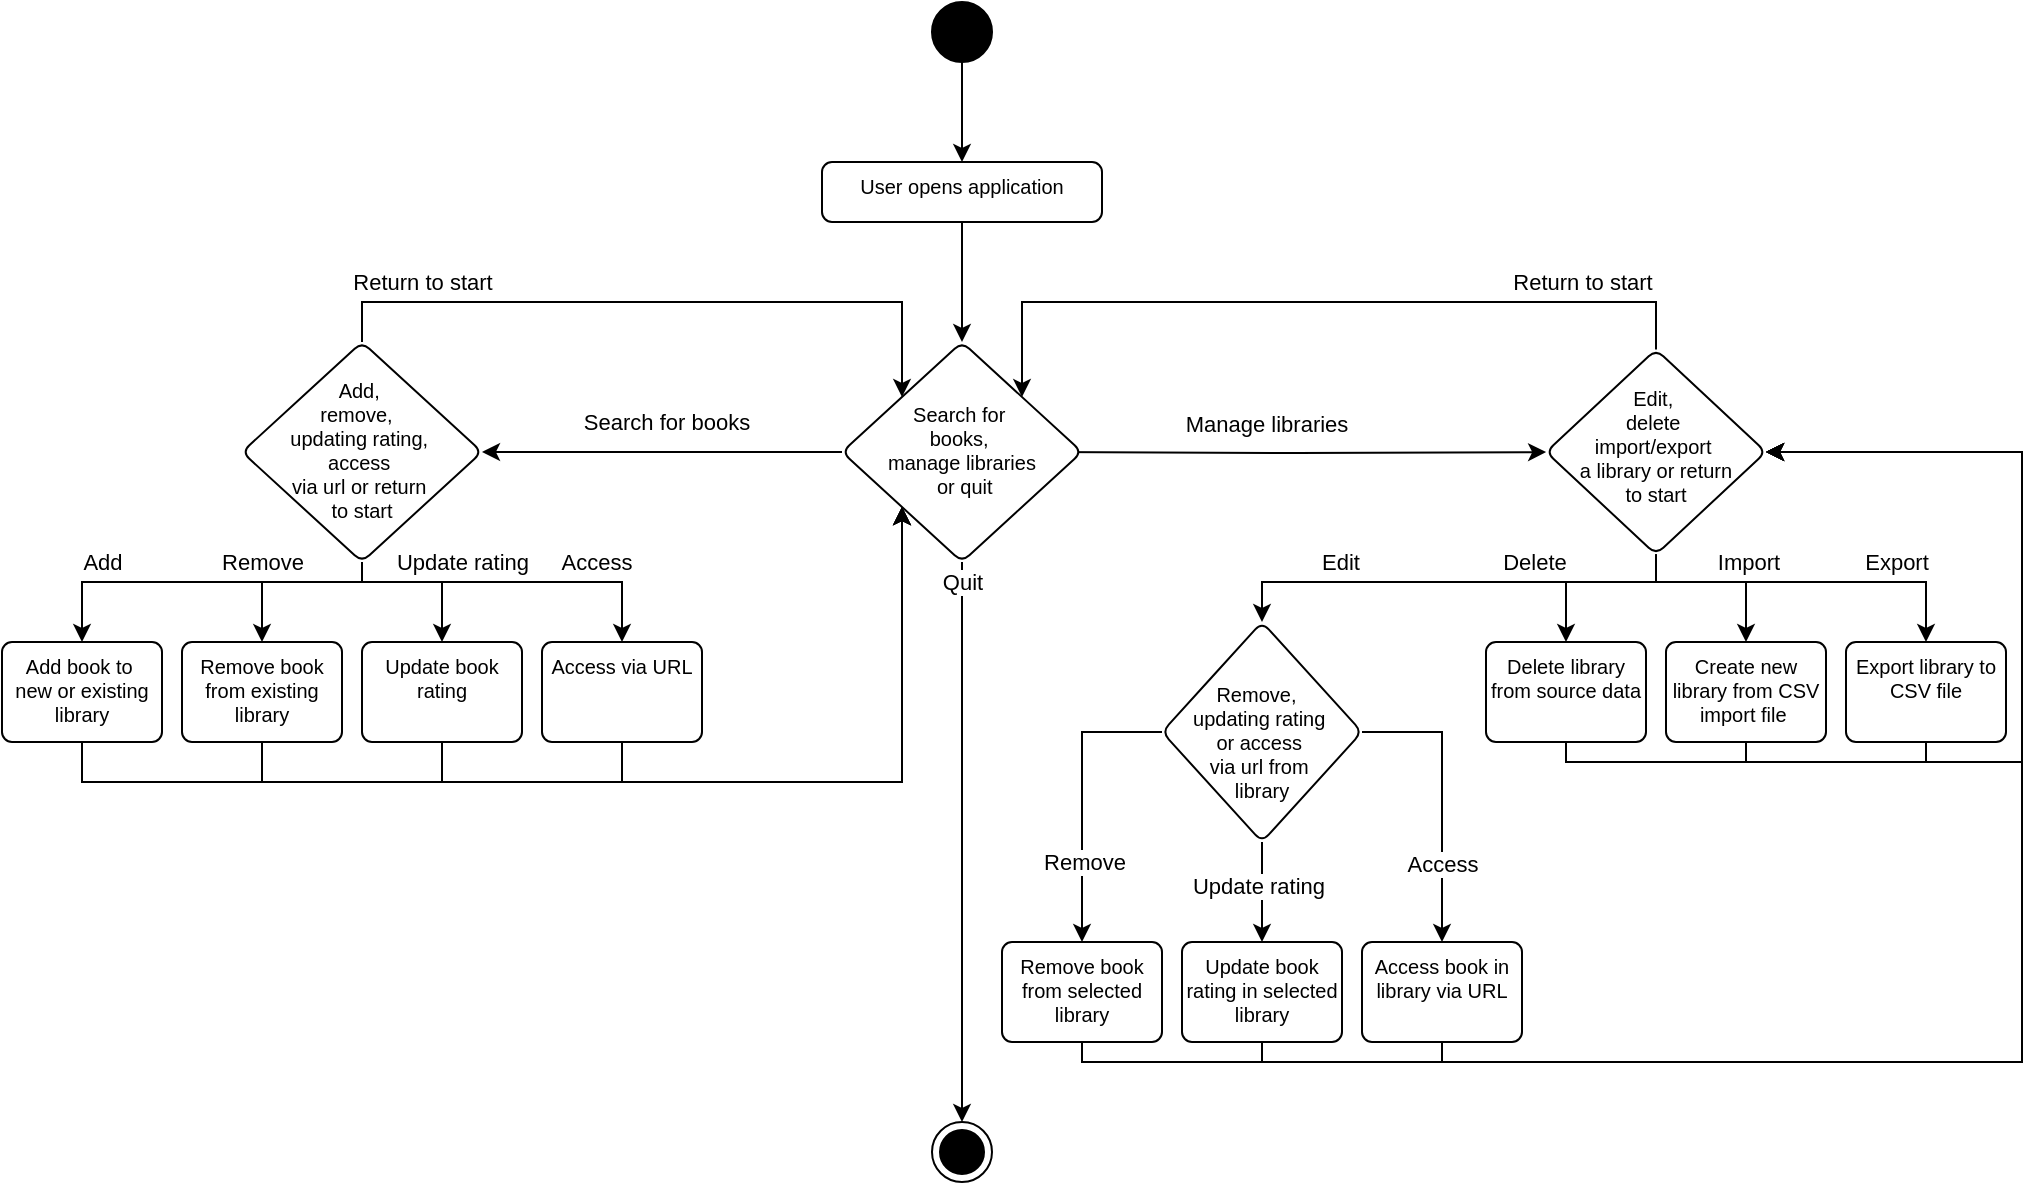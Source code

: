<mxfile version="24.7.17">
  <diagram name="Copy of Page-2" id="mZAZ_S4H8lewJC8mZrEk">
    <mxGraphModel dx="1322" dy="689" grid="1" gridSize="10" guides="1" tooltips="1" connect="1" arrows="1" fold="1" page="1" pageScale="1" pageWidth="1100" pageHeight="850" math="0" shadow="0">
      <root>
        <mxCell id="F25vgVGMJiyEL9lMzLWf-0" />
        <mxCell id="F25vgVGMJiyEL9lMzLWf-1" parent="F25vgVGMJiyEL9lMzLWf-0" />
        <mxCell id="F25vgVGMJiyEL9lMzLWf-2" style="edgeStyle=orthogonalEdgeStyle;rounded=0;orthogonalLoop=1;jettySize=auto;html=1;entryX=0.5;entryY=0;entryDx=0;entryDy=0;" edge="1" parent="F25vgVGMJiyEL9lMzLWf-1" source="F25vgVGMJiyEL9lMzLWf-3" target="F25vgVGMJiyEL9lMzLWf-5">
          <mxGeometry relative="1" as="geometry" />
        </mxCell>
        <mxCell id="F25vgVGMJiyEL9lMzLWf-3" value="" style="ellipse;fillColor=strokeColor;html=1;" vertex="1" parent="F25vgVGMJiyEL9lMzLWf-1">
          <mxGeometry x="505" y="40" width="30" height="30" as="geometry" />
        </mxCell>
        <mxCell id="F25vgVGMJiyEL9lMzLWf-4" value="" style="edgeStyle=orthogonalEdgeStyle;rounded=0;orthogonalLoop=1;jettySize=auto;html=1;" edge="1" parent="F25vgVGMJiyEL9lMzLWf-1" source="F25vgVGMJiyEL9lMzLWf-5" target="F25vgVGMJiyEL9lMzLWf-12">
          <mxGeometry relative="1" as="geometry" />
        </mxCell>
        <mxCell id="F25vgVGMJiyEL9lMzLWf-5" value="User opens application" style="html=1;align=center;verticalAlign=top;rounded=1;absoluteArcSize=1;arcSize=10;dashed=0;whiteSpace=wrap;fontSize=10;" vertex="1" parent="F25vgVGMJiyEL9lMzLWf-1">
          <mxGeometry x="450" y="120" width="140" height="30" as="geometry" />
        </mxCell>
        <mxCell id="F25vgVGMJiyEL9lMzLWf-8" style="edgeStyle=orthogonalEdgeStyle;rounded=0;orthogonalLoop=1;jettySize=auto;html=1;exitX=0;exitY=0.5;exitDx=0;exitDy=0;" edge="1" parent="F25vgVGMJiyEL9lMzLWf-1" source="F25vgVGMJiyEL9lMzLWf-12" target="F25vgVGMJiyEL9lMzLWf-43">
          <mxGeometry relative="1" as="geometry">
            <mxPoint x="360" y="265" as="sourcePoint" />
          </mxGeometry>
        </mxCell>
        <mxCell id="F25vgVGMJiyEL9lMzLWf-9" value="Search for books" style="edgeLabel;html=1;align=center;verticalAlign=middle;resizable=0;points=[];" vertex="1" connectable="0" parent="F25vgVGMJiyEL9lMzLWf-8">
          <mxGeometry x="-0.025" y="4" relative="1" as="geometry">
            <mxPoint y="-19" as="offset" />
          </mxGeometry>
        </mxCell>
        <mxCell id="11DegOci5S0X6swRKEfZ-8" value="" style="edgeStyle=orthogonalEdgeStyle;rounded=0;orthogonalLoop=1;jettySize=auto;html=1;" edge="1" parent="F25vgVGMJiyEL9lMzLWf-1" target="11DegOci5S0X6swRKEfZ-7">
          <mxGeometry relative="1" as="geometry">
            <mxPoint x="562" y="265" as="sourcePoint" />
          </mxGeometry>
        </mxCell>
        <mxCell id="11DegOci5S0X6swRKEfZ-9" value="Manage libraries" style="edgeLabel;html=1;align=center;verticalAlign=middle;resizable=0;points=[];" vertex="1" connectable="0" parent="11DegOci5S0X6swRKEfZ-8">
          <mxGeometry x="-0.203" relative="1" as="geometry">
            <mxPoint x="10" y="-15" as="offset" />
          </mxGeometry>
        </mxCell>
        <mxCell id="dVadimNGO-hNVCvJw6FY-37" style="edgeStyle=orthogonalEdgeStyle;rounded=0;orthogonalLoop=1;jettySize=auto;html=1;" edge="1" parent="F25vgVGMJiyEL9lMzLWf-1" source="F25vgVGMJiyEL9lMzLWf-12">
          <mxGeometry relative="1" as="geometry">
            <mxPoint x="520" y="600" as="targetPoint" />
          </mxGeometry>
        </mxCell>
        <mxCell id="dVadimNGO-hNVCvJw6FY-38" value="Quit" style="edgeLabel;html=1;align=center;verticalAlign=middle;resizable=0;points=[];" vertex="1" connectable="0" parent="dVadimNGO-hNVCvJw6FY-37">
          <mxGeometry x="-0.492" y="3" relative="1" as="geometry">
            <mxPoint x="-3" y="-61" as="offset" />
          </mxGeometry>
        </mxCell>
        <mxCell id="F25vgVGMJiyEL9lMzLWf-12" value="&lt;div style=&quot;font-size: 10px;&quot;&gt;&lt;br style=&quot;font-size: 10px;&quot;&gt;&lt;/div&gt;&lt;div&gt;&lt;br&gt;&lt;/div&gt;&lt;div&gt;Search for&amp;nbsp;&lt;/div&gt;&lt;div&gt;books,&amp;nbsp;&lt;/div&gt;&lt;div&gt;manage&amp;nbsp;&lt;span style=&quot;background-color: initial;&quot;&gt;libraries&lt;/span&gt;&lt;/div&gt;&lt;div&gt;&lt;span style=&quot;background-color: initial;&quot;&gt;&amp;nbsp;or quit&lt;/span&gt;&lt;/div&gt;" style="rhombus;whiteSpace=wrap;html=1;verticalAlign=top;rounded=1;arcSize=10;dashed=0;fontSize=10;" vertex="1" parent="F25vgVGMJiyEL9lMzLWf-1">
          <mxGeometry x="460" y="210" width="120" height="110" as="geometry" />
        </mxCell>
        <mxCell id="F25vgVGMJiyEL9lMzLWf-13" value="" style="edgeStyle=orthogonalEdgeStyle;rounded=0;orthogonalLoop=1;jettySize=auto;html=1;" edge="1" parent="F25vgVGMJiyEL9lMzLWf-1">
          <mxGeometry relative="1" as="geometry">
            <mxPoint x="220" y="295" as="sourcePoint" />
            <mxPoint x="220" y="310" as="targetPoint" />
          </mxGeometry>
        </mxCell>
        <mxCell id="F25vgVGMJiyEL9lMzLWf-35" style="edgeStyle=orthogonalEdgeStyle;rounded=0;orthogonalLoop=1;jettySize=auto;html=1;entryX=0.5;entryY=0;entryDx=0;entryDy=0;" edge="1" parent="F25vgVGMJiyEL9lMzLWf-1" source="F25vgVGMJiyEL9lMzLWf-43" target="F25vgVGMJiyEL9lMzLWf-45">
          <mxGeometry relative="1" as="geometry">
            <Array as="points">
              <mxPoint x="220" y="330" />
              <mxPoint x="80" y="330" />
            </Array>
          </mxGeometry>
        </mxCell>
        <mxCell id="F25vgVGMJiyEL9lMzLWf-36" value="Add" style="edgeLabel;html=1;align=center;verticalAlign=middle;resizable=0;points=[];" vertex="1" connectable="0" parent="F25vgVGMJiyEL9lMzLWf-35">
          <mxGeometry x="0.156" y="2" relative="1" as="geometry">
            <mxPoint x="-36" y="-12" as="offset" />
          </mxGeometry>
        </mxCell>
        <mxCell id="F25vgVGMJiyEL9lMzLWf-37" style="edgeStyle=orthogonalEdgeStyle;rounded=0;orthogonalLoop=1;jettySize=auto;html=1;entryX=0.5;entryY=0;entryDx=0;entryDy=0;" edge="1" parent="F25vgVGMJiyEL9lMzLWf-1" source="F25vgVGMJiyEL9lMzLWf-43" target="F25vgVGMJiyEL9lMzLWf-47">
          <mxGeometry relative="1" as="geometry">
            <Array as="points">
              <mxPoint x="220" y="330" />
              <mxPoint x="170" y="330" />
            </Array>
          </mxGeometry>
        </mxCell>
        <mxCell id="F25vgVGMJiyEL9lMzLWf-38" value="Remove" style="edgeLabel;html=1;align=center;verticalAlign=middle;resizable=0;points=[];" vertex="1" connectable="0" parent="F25vgVGMJiyEL9lMzLWf-37">
          <mxGeometry x="0.178" y="-1" relative="1" as="geometry">
            <mxPoint x="-7" y="-9" as="offset" />
          </mxGeometry>
        </mxCell>
        <mxCell id="F25vgVGMJiyEL9lMzLWf-39" style="edgeStyle=orthogonalEdgeStyle;rounded=0;orthogonalLoop=1;jettySize=auto;html=1;entryX=0.5;entryY=0;entryDx=0;entryDy=0;" edge="1" parent="F25vgVGMJiyEL9lMzLWf-1" source="F25vgVGMJiyEL9lMzLWf-43" target="F25vgVGMJiyEL9lMzLWf-49">
          <mxGeometry relative="1" as="geometry">
            <Array as="points">
              <mxPoint x="220" y="330" />
              <mxPoint x="260" y="330" />
            </Array>
          </mxGeometry>
        </mxCell>
        <mxCell id="F25vgVGMJiyEL9lMzLWf-40" style="edgeStyle=orthogonalEdgeStyle;rounded=0;orthogonalLoop=1;jettySize=auto;html=1;entryX=0.5;entryY=0;entryDx=0;entryDy=0;" edge="1" parent="F25vgVGMJiyEL9lMzLWf-1" source="F25vgVGMJiyEL9lMzLWf-43" target="F25vgVGMJiyEL9lMzLWf-51">
          <mxGeometry relative="1" as="geometry">
            <Array as="points">
              <mxPoint x="220" y="330" />
              <mxPoint x="350" y="330" />
            </Array>
          </mxGeometry>
        </mxCell>
        <mxCell id="F25vgVGMJiyEL9lMzLWf-41" value="Update rating" style="edgeLabel;html=1;align=center;verticalAlign=middle;resizable=0;points=[];" vertex="1" connectable="0" parent="F25vgVGMJiyEL9lMzLWf-40">
          <mxGeometry x="-0.682" relative="1" as="geometry">
            <mxPoint x="33" y="-10" as="offset" />
          </mxGeometry>
        </mxCell>
        <mxCell id="F25vgVGMJiyEL9lMzLWf-42" value="Access" style="edgeLabel;html=1;align=center;verticalAlign=middle;resizable=0;points=[];" vertex="1" connectable="0" parent="F25vgVGMJiyEL9lMzLWf-40">
          <mxGeometry x="0.494" y="-1" relative="1" as="geometry">
            <mxPoint y="-11" as="offset" />
          </mxGeometry>
        </mxCell>
        <mxCell id="dVadimNGO-hNVCvJw6FY-33" style="edgeStyle=orthogonalEdgeStyle;rounded=0;orthogonalLoop=1;jettySize=auto;html=1;entryX=0;entryY=0;entryDx=0;entryDy=0;" edge="1" parent="F25vgVGMJiyEL9lMzLWf-1" source="F25vgVGMJiyEL9lMzLWf-43" target="F25vgVGMJiyEL9lMzLWf-12">
          <mxGeometry relative="1" as="geometry">
            <Array as="points">
              <mxPoint x="220" y="190" />
              <mxPoint x="490" y="190" />
            </Array>
          </mxGeometry>
        </mxCell>
        <mxCell id="dVadimNGO-hNVCvJw6FY-34" value="Return to start" style="edgeLabel;html=1;align=center;verticalAlign=middle;resizable=0;points=[];" vertex="1" connectable="0" parent="dVadimNGO-hNVCvJw6FY-33">
          <mxGeometry x="-0.805" y="-1" relative="1" as="geometry">
            <mxPoint x="17" y="-11" as="offset" />
          </mxGeometry>
        </mxCell>
        <mxCell id="F25vgVGMJiyEL9lMzLWf-43" value="&lt;div style=&quot;font-size: 10px;&quot;&gt;&lt;br&gt;&lt;/div&gt;&lt;div style=&quot;font-size: 10px;&quot;&gt;Add,&amp;nbsp;&lt;div&gt;remove,&amp;nbsp;&amp;nbsp;&lt;/div&gt;&lt;div&gt;&lt;span style=&quot;background-color: initial;&quot;&gt;updating rating,&amp;nbsp;&lt;/span&gt;&lt;/div&gt;&lt;div&gt;&lt;span style=&quot;background-color: initial;&quot;&gt;access&amp;nbsp;&lt;/span&gt;&lt;/div&gt;&lt;div&gt;&lt;span style=&quot;background-color: initial;&quot;&gt;via url or return&amp;nbsp;&lt;/span&gt;&lt;/div&gt;&lt;div&gt;&lt;span style=&quot;background-color: initial;&quot;&gt;to start&lt;/span&gt;&lt;/div&gt;&lt;/div&gt;" style="rhombus;whiteSpace=wrap;html=1;verticalAlign=top;rounded=1;arcSize=10;dashed=0;fontSize=10;" vertex="1" parent="F25vgVGMJiyEL9lMzLWf-1">
          <mxGeometry x="160" y="210" width="120" height="110" as="geometry" />
        </mxCell>
        <mxCell id="F25vgVGMJiyEL9lMzLWf-44" style="edgeStyle=orthogonalEdgeStyle;rounded=0;orthogonalLoop=1;jettySize=auto;html=1;entryX=0;entryY=1;entryDx=0;entryDy=0;" edge="1" parent="F25vgVGMJiyEL9lMzLWf-1" source="F25vgVGMJiyEL9lMzLWf-45" target="F25vgVGMJiyEL9lMzLWf-12">
          <mxGeometry relative="1" as="geometry">
            <Array as="points">
              <mxPoint x="80" y="430" />
              <mxPoint x="490" y="430" />
            </Array>
          </mxGeometry>
        </mxCell>
        <mxCell id="F25vgVGMJiyEL9lMzLWf-45" value="Add book to&amp;nbsp;&lt;div&gt;new or existing library&lt;/div&gt;" style="whiteSpace=wrap;html=1;fontSize=10;verticalAlign=top;rounded=1;arcSize=10;dashed=0;" vertex="1" parent="F25vgVGMJiyEL9lMzLWf-1">
          <mxGeometry x="40" y="360" width="80" height="50" as="geometry" />
        </mxCell>
        <mxCell id="F25vgVGMJiyEL9lMzLWf-46" style="edgeStyle=orthogonalEdgeStyle;rounded=0;orthogonalLoop=1;jettySize=auto;html=1;entryX=0;entryY=1;entryDx=0;entryDy=0;" edge="1" parent="F25vgVGMJiyEL9lMzLWf-1" source="F25vgVGMJiyEL9lMzLWf-47" target="F25vgVGMJiyEL9lMzLWf-12">
          <mxGeometry relative="1" as="geometry">
            <Array as="points">
              <mxPoint x="170" y="430" />
              <mxPoint x="490" y="430" />
            </Array>
          </mxGeometry>
        </mxCell>
        <mxCell id="F25vgVGMJiyEL9lMzLWf-47" value="Remove book from existing library" style="whiteSpace=wrap;html=1;fontSize=10;verticalAlign=top;rounded=1;arcSize=10;dashed=0;" vertex="1" parent="F25vgVGMJiyEL9lMzLWf-1">
          <mxGeometry x="130" y="360" width="80" height="50" as="geometry" />
        </mxCell>
        <mxCell id="F25vgVGMJiyEL9lMzLWf-48" style="edgeStyle=orthogonalEdgeStyle;rounded=0;orthogonalLoop=1;jettySize=auto;html=1;entryX=0;entryY=1;entryDx=0;entryDy=0;exitX=0.5;exitY=1;exitDx=0;exitDy=0;" edge="1" parent="F25vgVGMJiyEL9lMzLWf-1" source="F25vgVGMJiyEL9lMzLWf-49" target="F25vgVGMJiyEL9lMzLWf-12">
          <mxGeometry relative="1" as="geometry">
            <Array as="points">
              <mxPoint x="260" y="430" />
              <mxPoint x="490" y="430" />
            </Array>
          </mxGeometry>
        </mxCell>
        <mxCell id="F25vgVGMJiyEL9lMzLWf-49" value="Update book rating" style="whiteSpace=wrap;html=1;fontSize=10;verticalAlign=top;rounded=1;arcSize=10;dashed=0;" vertex="1" parent="F25vgVGMJiyEL9lMzLWf-1">
          <mxGeometry x="220" y="360" width="80" height="50" as="geometry" />
        </mxCell>
        <mxCell id="F25vgVGMJiyEL9lMzLWf-50" style="edgeStyle=orthogonalEdgeStyle;rounded=0;orthogonalLoop=1;jettySize=auto;html=1;entryX=0;entryY=1;entryDx=0;entryDy=0;" edge="1" parent="F25vgVGMJiyEL9lMzLWf-1" source="F25vgVGMJiyEL9lMzLWf-51" target="F25vgVGMJiyEL9lMzLWf-12">
          <mxGeometry relative="1" as="geometry">
            <Array as="points">
              <mxPoint x="350" y="430" />
              <mxPoint x="490" y="430" />
            </Array>
          </mxGeometry>
        </mxCell>
        <mxCell id="F25vgVGMJiyEL9lMzLWf-51" value="Access via URL" style="whiteSpace=wrap;html=1;fontSize=10;verticalAlign=top;rounded=1;arcSize=10;dashed=0;" vertex="1" parent="F25vgVGMJiyEL9lMzLWf-1">
          <mxGeometry x="310" y="360" width="80" height="50" as="geometry" />
        </mxCell>
        <mxCell id="F25vgVGMJiyEL9lMzLWf-52" value="" style="ellipse;html=1;shape=endState;fillColor=strokeColor;" vertex="1" parent="F25vgVGMJiyEL9lMzLWf-1">
          <mxGeometry x="505" y="600" width="30" height="30" as="geometry" />
        </mxCell>
        <mxCell id="dVadimNGO-hNVCvJw6FY-17" style="edgeStyle=orthogonalEdgeStyle;rounded=0;orthogonalLoop=1;jettySize=auto;html=1;entryX=0.5;entryY=0;entryDx=0;entryDy=0;" edge="1" parent="F25vgVGMJiyEL9lMzLWf-1" source="11DegOci5S0X6swRKEfZ-7" target="11DegOci5S0X6swRKEfZ-17">
          <mxGeometry relative="1" as="geometry">
            <Array as="points">
              <mxPoint x="867" y="330" />
              <mxPoint x="822" y="330" />
            </Array>
          </mxGeometry>
        </mxCell>
        <mxCell id="dVadimNGO-hNVCvJw6FY-18" style="edgeStyle=orthogonalEdgeStyle;rounded=0;orthogonalLoop=1;jettySize=auto;html=1;" edge="1" parent="F25vgVGMJiyEL9lMzLWf-1" source="11DegOci5S0X6swRKEfZ-7" target="11DegOci5S0X6swRKEfZ-18">
          <mxGeometry relative="1" as="geometry">
            <Array as="points">
              <mxPoint x="867" y="330" />
              <mxPoint x="912" y="330" />
            </Array>
          </mxGeometry>
        </mxCell>
        <mxCell id="dVadimNGO-hNVCvJw6FY-21" style="edgeStyle=orthogonalEdgeStyle;rounded=0;orthogonalLoop=1;jettySize=auto;html=1;" edge="1" parent="F25vgVGMJiyEL9lMzLWf-1" source="11DegOci5S0X6swRKEfZ-7" target="11DegOci5S0X6swRKEfZ-30">
          <mxGeometry relative="1" as="geometry">
            <Array as="points">
              <mxPoint x="867" y="330" />
            </Array>
          </mxGeometry>
        </mxCell>
        <mxCell id="dVadimNGO-hNVCvJw6FY-39" value="Edit" style="edgeLabel;html=1;align=center;verticalAlign=middle;resizable=0;points=[];" vertex="1" connectable="0" parent="dVadimNGO-hNVCvJw6FY-21">
          <mxGeometry x="-0.005" y="2" relative="1" as="geometry">
            <mxPoint x="-57" y="-12" as="offset" />
          </mxGeometry>
        </mxCell>
        <mxCell id="dVadimNGO-hNVCvJw6FY-40" value="Delete" style="edgeLabel;html=1;align=center;verticalAlign=middle;resizable=0;points=[];" vertex="1" connectable="0" parent="dVadimNGO-hNVCvJw6FY-21">
          <mxGeometry x="-0.533" y="-1" relative="1" as="geometry">
            <mxPoint x="-21" y="-9" as="offset" />
          </mxGeometry>
        </mxCell>
        <mxCell id="dVadimNGO-hNVCvJw6FY-22" style="edgeStyle=orthogonalEdgeStyle;rounded=0;orthogonalLoop=1;jettySize=auto;html=1;entryX=0.5;entryY=0;entryDx=0;entryDy=0;" edge="1" parent="F25vgVGMJiyEL9lMzLWf-1" source="11DegOci5S0X6swRKEfZ-7" target="11DegOci5S0X6swRKEfZ-19">
          <mxGeometry relative="1" as="geometry">
            <Array as="points">
              <mxPoint x="867" y="330" />
              <mxPoint x="1002" y="330" />
            </Array>
          </mxGeometry>
        </mxCell>
        <mxCell id="dVadimNGO-hNVCvJw6FY-41" value="Import" style="edgeLabel;html=1;align=center;verticalAlign=middle;resizable=0;points=[];" vertex="1" connectable="0" parent="dVadimNGO-hNVCvJw6FY-22">
          <mxGeometry x="-0.384" y="-2" relative="1" as="geometry">
            <mxPoint x="4" y="-12" as="offset" />
          </mxGeometry>
        </mxCell>
        <mxCell id="dVadimNGO-hNVCvJw6FY-42" value="Export" style="edgeLabel;html=1;align=center;verticalAlign=middle;resizable=0;points=[];" vertex="1" connectable="0" parent="dVadimNGO-hNVCvJw6FY-22">
          <mxGeometry x="0.486" y="3" relative="1" as="geometry">
            <mxPoint y="-7" as="offset" />
          </mxGeometry>
        </mxCell>
        <mxCell id="dVadimNGO-hNVCvJw6FY-35" style="edgeStyle=orthogonalEdgeStyle;rounded=0;orthogonalLoop=1;jettySize=auto;html=1;entryX=1;entryY=0;entryDx=0;entryDy=0;" edge="1" parent="F25vgVGMJiyEL9lMzLWf-1" source="11DegOci5S0X6swRKEfZ-7" target="F25vgVGMJiyEL9lMzLWf-12">
          <mxGeometry relative="1" as="geometry">
            <Array as="points">
              <mxPoint x="867" y="190" />
              <mxPoint x="550" y="190" />
            </Array>
          </mxGeometry>
        </mxCell>
        <mxCell id="dVadimNGO-hNVCvJw6FY-36" value="Return to start" style="edgeLabel;html=1;align=center;verticalAlign=middle;resizable=0;points=[];" vertex="1" connectable="0" parent="dVadimNGO-hNVCvJw6FY-35">
          <mxGeometry x="-0.501" y="-2" relative="1" as="geometry">
            <mxPoint x="36" y="-8" as="offset" />
          </mxGeometry>
        </mxCell>
        <mxCell id="11DegOci5S0X6swRKEfZ-7" value="&lt;div&gt;&lt;span style=&quot;background-color: initial;&quot;&gt;&lt;br&gt;&lt;/span&gt;&lt;/div&gt;&lt;span style=&quot;background-color: initial;&quot;&gt;&lt;div&gt;&lt;span style=&quot;background-color: initial;&quot;&gt;Edit,&amp;nbsp;&lt;/span&gt;&lt;br&gt;&lt;/div&gt;&lt;/span&gt;&lt;div&gt;&lt;span style=&quot;background-color: initial;&quot;&gt;delete&amp;nbsp;&lt;/span&gt;&lt;/div&gt;&lt;div&gt;&lt;span style=&quot;background-color: initial;&quot;&gt;import/&lt;/span&gt;&lt;span style=&quot;background-color: initial;&quot;&gt;export&amp;nbsp;&lt;/span&gt;&lt;/div&gt;&lt;div&gt;&lt;span style=&quot;background-color: initial;&quot;&gt;a library or return&lt;/span&gt;&lt;/div&gt;&lt;div&gt;&lt;span style=&quot;background-color: initial;&quot;&gt;to start&lt;/span&gt;&lt;/div&gt;" style="rhombus;whiteSpace=wrap;html=1;fontSize=10;verticalAlign=top;rounded=1;arcSize=10;dashed=0;" vertex="1" parent="F25vgVGMJiyEL9lMzLWf-1">
          <mxGeometry x="812" y="213.75" width="110" height="102.5" as="geometry" />
        </mxCell>
        <mxCell id="dVadimNGO-hNVCvJw6FY-25" style="edgeStyle=orthogonalEdgeStyle;rounded=0;orthogonalLoop=1;jettySize=auto;html=1;entryX=1;entryY=0.5;entryDx=0;entryDy=0;" edge="1" parent="F25vgVGMJiyEL9lMzLWf-1" source="11DegOci5S0X6swRKEfZ-17" target="11DegOci5S0X6swRKEfZ-7">
          <mxGeometry relative="1" as="geometry">
            <Array as="points">
              <mxPoint x="822" y="420" />
              <mxPoint x="1050" y="420" />
              <mxPoint x="1050" y="265" />
            </Array>
          </mxGeometry>
        </mxCell>
        <mxCell id="11DegOci5S0X6swRKEfZ-17" value="Delete library from source data" style="whiteSpace=wrap;html=1;fontSize=10;verticalAlign=top;rounded=1;arcSize=10;dashed=0;" vertex="1" parent="F25vgVGMJiyEL9lMzLWf-1">
          <mxGeometry x="782" y="360" width="80" height="50" as="geometry" />
        </mxCell>
        <mxCell id="dVadimNGO-hNVCvJw6FY-24" style="edgeStyle=orthogonalEdgeStyle;rounded=0;orthogonalLoop=1;jettySize=auto;html=1;entryX=1;entryY=0.5;entryDx=0;entryDy=0;" edge="1" parent="F25vgVGMJiyEL9lMzLWf-1" source="11DegOci5S0X6swRKEfZ-18" target="11DegOci5S0X6swRKEfZ-7">
          <mxGeometry relative="1" as="geometry">
            <Array as="points">
              <mxPoint x="912" y="420" />
              <mxPoint x="1050" y="420" />
              <mxPoint x="1050" y="265" />
            </Array>
          </mxGeometry>
        </mxCell>
        <mxCell id="11DegOci5S0X6swRKEfZ-18" value="Create new library from CSV import file&amp;nbsp;" style="whiteSpace=wrap;html=1;fontSize=10;verticalAlign=top;rounded=1;arcSize=10;dashed=0;" vertex="1" parent="F25vgVGMJiyEL9lMzLWf-1">
          <mxGeometry x="872" y="360" width="80" height="50" as="geometry" />
        </mxCell>
        <mxCell id="dVadimNGO-hNVCvJw6FY-23" style="edgeStyle=orthogonalEdgeStyle;rounded=0;orthogonalLoop=1;jettySize=auto;html=1;entryX=1;entryY=0.5;entryDx=0;entryDy=0;" edge="1" parent="F25vgVGMJiyEL9lMzLWf-1" source="11DegOci5S0X6swRKEfZ-19" target="11DegOci5S0X6swRKEfZ-7">
          <mxGeometry relative="1" as="geometry">
            <Array as="points">
              <mxPoint x="1002" y="420" />
              <mxPoint x="1050" y="420" />
              <mxPoint x="1050" y="265" />
            </Array>
          </mxGeometry>
        </mxCell>
        <mxCell id="11DegOci5S0X6swRKEfZ-19" value="Export library to CSV file" style="whiteSpace=wrap;html=1;fontSize=10;verticalAlign=top;rounded=1;arcSize=10;dashed=0;" vertex="1" parent="F25vgVGMJiyEL9lMzLWf-1">
          <mxGeometry x="962" y="360" width="80" height="50" as="geometry" />
        </mxCell>
        <mxCell id="dVadimNGO-hNVCvJw6FY-43" style="edgeStyle=orthogonalEdgeStyle;rounded=0;orthogonalLoop=1;jettySize=auto;html=1;entryX=0.5;entryY=0;entryDx=0;entryDy=0;" edge="1" parent="F25vgVGMJiyEL9lMzLWf-1" source="11DegOci5S0X6swRKEfZ-30" target="dVadimNGO-hNVCvJw6FY-14">
          <mxGeometry relative="1" as="geometry" />
        </mxCell>
        <mxCell id="dVadimNGO-hNVCvJw6FY-51" value="Update rating" style="edgeLabel;html=1;align=center;verticalAlign=middle;resizable=0;points=[];" vertex="1" connectable="0" parent="dVadimNGO-hNVCvJw6FY-43">
          <mxGeometry x="-0.141" y="-2" relative="1" as="geometry">
            <mxPoint as="offset" />
          </mxGeometry>
        </mxCell>
        <mxCell id="dVadimNGO-hNVCvJw6FY-46" style="edgeStyle=orthogonalEdgeStyle;rounded=0;orthogonalLoop=1;jettySize=auto;html=1;entryX=0.5;entryY=0;entryDx=0;entryDy=0;" edge="1" parent="F25vgVGMJiyEL9lMzLWf-1" source="11DegOci5S0X6swRKEfZ-30" target="dVadimNGO-hNVCvJw6FY-15">
          <mxGeometry relative="1" as="geometry">
            <Array as="points">
              <mxPoint x="760" y="405" />
            </Array>
          </mxGeometry>
        </mxCell>
        <mxCell id="dVadimNGO-hNVCvJw6FY-52" value="Access" style="edgeLabel;html=1;align=center;verticalAlign=middle;resizable=0;points=[];" vertex="1" connectable="0" parent="dVadimNGO-hNVCvJw6FY-46">
          <mxGeometry x="0.457" relative="1" as="geometry">
            <mxPoint as="offset" />
          </mxGeometry>
        </mxCell>
        <mxCell id="dVadimNGO-hNVCvJw6FY-49" style="edgeStyle=orthogonalEdgeStyle;rounded=0;orthogonalLoop=1;jettySize=auto;html=1;entryX=0.5;entryY=0;entryDx=0;entryDy=0;" edge="1" parent="F25vgVGMJiyEL9lMzLWf-1" source="11DegOci5S0X6swRKEfZ-30" target="dVadimNGO-hNVCvJw6FY-13">
          <mxGeometry relative="1" as="geometry">
            <Array as="points">
              <mxPoint x="580" y="405" />
            </Array>
          </mxGeometry>
        </mxCell>
        <mxCell id="dVadimNGO-hNVCvJw6FY-50" value="Remove" style="edgeLabel;html=1;align=center;verticalAlign=middle;resizable=0;points=[];" vertex="1" connectable="0" parent="dVadimNGO-hNVCvJw6FY-49">
          <mxGeometry x="0.449" y="1" relative="1" as="geometry">
            <mxPoint as="offset" />
          </mxGeometry>
        </mxCell>
        <mxCell id="11DegOci5S0X6swRKEfZ-30" value="&lt;div style=&quot;font-size: 10px;&quot;&gt;&lt;br&gt;&lt;/div&gt;&lt;div style=&quot;font-size: 10px;&quot;&gt;&lt;div&gt;&lt;br&gt;&lt;/div&gt;&lt;div&gt;Remove,&amp;nbsp;&amp;nbsp;&lt;/div&gt;&lt;div&gt;&lt;span style=&quot;background-color: initial;&quot;&gt;updating rating&amp;nbsp;&lt;/span&gt;&lt;/div&gt;&lt;div&gt;&lt;span style=&quot;background-color: initial;&quot;&gt;or access&amp;nbsp;&lt;/span&gt;&lt;/div&gt;&lt;div&gt;&lt;span style=&quot;background-color: initial;&quot;&gt;via url from&amp;nbsp;&lt;/span&gt;&lt;/div&gt;&lt;div&gt;&lt;span style=&quot;background-color: initial;&quot;&gt;library&lt;/span&gt;&lt;/div&gt;&lt;/div&gt;" style="rhombus;whiteSpace=wrap;html=1;verticalAlign=top;rounded=1;arcSize=10;dashed=0;fontSize=10;" vertex="1" parent="F25vgVGMJiyEL9lMzLWf-1">
          <mxGeometry x="620" y="350" width="100" height="110" as="geometry" />
        </mxCell>
        <mxCell id="dVadimNGO-hNVCvJw6FY-55" style="edgeStyle=orthogonalEdgeStyle;rounded=0;orthogonalLoop=1;jettySize=auto;html=1;entryX=1;entryY=0.5;entryDx=0;entryDy=0;" edge="1" parent="F25vgVGMJiyEL9lMzLWf-1" source="dVadimNGO-hNVCvJw6FY-13" target="11DegOci5S0X6swRKEfZ-7">
          <mxGeometry relative="1" as="geometry">
            <Array as="points">
              <mxPoint x="580" y="570" />
              <mxPoint x="1050" y="570" />
              <mxPoint x="1050" y="265" />
            </Array>
          </mxGeometry>
        </mxCell>
        <mxCell id="dVadimNGO-hNVCvJw6FY-13" value="Remove book from selected library" style="whiteSpace=wrap;html=1;fontSize=10;verticalAlign=top;rounded=1;arcSize=10;dashed=0;" vertex="1" parent="F25vgVGMJiyEL9lMzLWf-1">
          <mxGeometry x="540" y="510" width="80" height="50" as="geometry" />
        </mxCell>
        <mxCell id="dVadimNGO-hNVCvJw6FY-54" style="edgeStyle=orthogonalEdgeStyle;rounded=0;orthogonalLoop=1;jettySize=auto;html=1;entryX=1;entryY=0.5;entryDx=0;entryDy=0;" edge="1" parent="F25vgVGMJiyEL9lMzLWf-1" source="dVadimNGO-hNVCvJw6FY-14" target="11DegOci5S0X6swRKEfZ-7">
          <mxGeometry relative="1" as="geometry">
            <Array as="points">
              <mxPoint x="670" y="570" />
              <mxPoint x="1050" y="570" />
              <mxPoint x="1050" y="265" />
            </Array>
          </mxGeometry>
        </mxCell>
        <mxCell id="dVadimNGO-hNVCvJw6FY-14" value="Update book rating in selected library" style="whiteSpace=wrap;html=1;fontSize=10;verticalAlign=top;rounded=1;arcSize=10;dashed=0;" vertex="1" parent="F25vgVGMJiyEL9lMzLWf-1">
          <mxGeometry x="630" y="510" width="80" height="50" as="geometry" />
        </mxCell>
        <mxCell id="dVadimNGO-hNVCvJw6FY-53" style="edgeStyle=orthogonalEdgeStyle;rounded=0;orthogonalLoop=1;jettySize=auto;html=1;entryX=1;entryY=0.5;entryDx=0;entryDy=0;" edge="1" parent="F25vgVGMJiyEL9lMzLWf-1" source="dVadimNGO-hNVCvJw6FY-15" target="11DegOci5S0X6swRKEfZ-7">
          <mxGeometry relative="1" as="geometry">
            <Array as="points">
              <mxPoint x="760" y="570" />
              <mxPoint x="1050" y="570" />
              <mxPoint x="1050" y="265" />
            </Array>
          </mxGeometry>
        </mxCell>
        <mxCell id="dVadimNGO-hNVCvJw6FY-15" value="Access book in library via URL" style="whiteSpace=wrap;html=1;fontSize=10;verticalAlign=top;rounded=1;arcSize=10;dashed=0;" vertex="1" parent="F25vgVGMJiyEL9lMzLWf-1">
          <mxGeometry x="720" y="510" width="80" height="50" as="geometry" />
        </mxCell>
      </root>
    </mxGraphModel>
  </diagram>
</mxfile>
